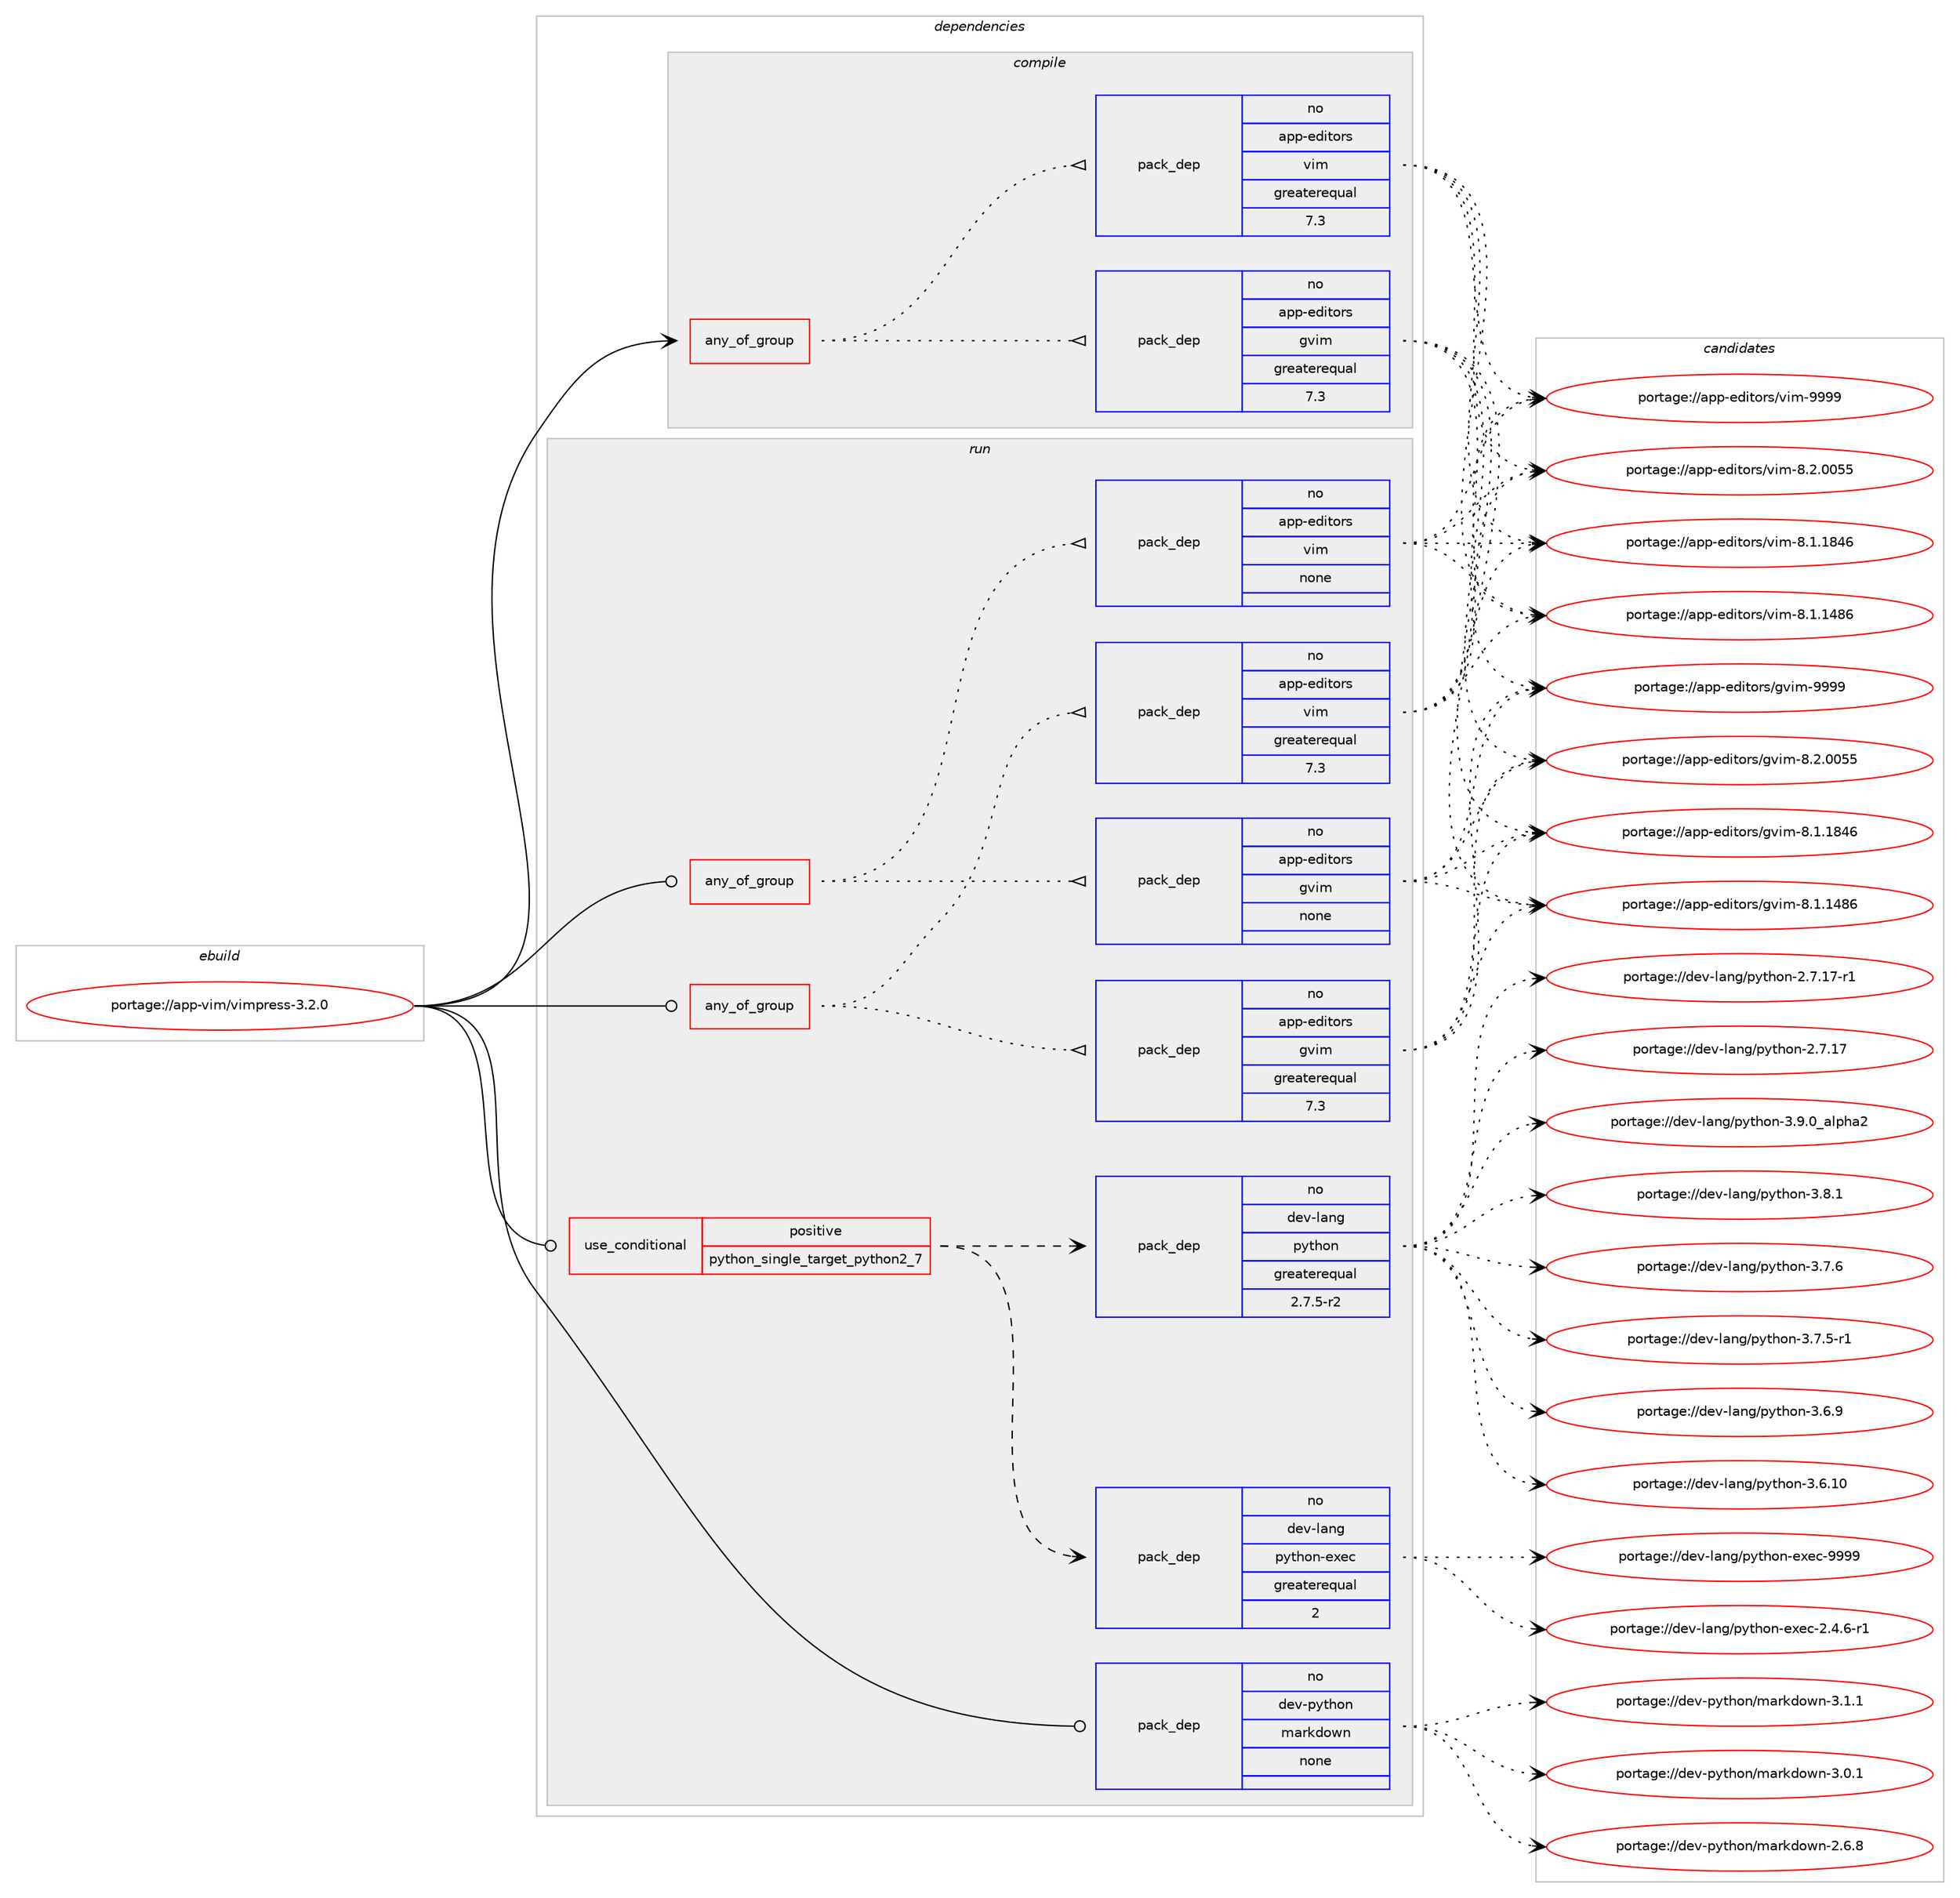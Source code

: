 digraph prolog {

# *************
# Graph options
# *************

newrank=true;
concentrate=true;
compound=true;
graph [rankdir=LR,fontname=Helvetica,fontsize=10,ranksep=1.5];#, ranksep=2.5, nodesep=0.2];
edge  [arrowhead=vee];
node  [fontname=Helvetica,fontsize=10];

# **********
# The ebuild
# **********

subgraph cluster_leftcol {
color=gray;
label=<<i>ebuild</i>>;
id [label="portage://app-vim/vimpress-3.2.0", color=red, width=4, href="../app-vim/vimpress-3.2.0.svg"];
}

# ****************
# The dependencies
# ****************

subgraph cluster_midcol {
color=gray;
label=<<i>dependencies</i>>;
subgraph cluster_compile {
fillcolor="#eeeeee";
style=filled;
label=<<i>compile</i>>;
subgraph any7131 {
dependency588867 [label=<<TABLE BORDER="0" CELLBORDER="1" CELLSPACING="0" CELLPADDING="4"><TR><TD CELLPADDING="10">any_of_group</TD></TR></TABLE>>, shape=none, color=red];subgraph pack442332 {
dependency588868 [label=<<TABLE BORDER="0" CELLBORDER="1" CELLSPACING="0" CELLPADDING="4" WIDTH="220"><TR><TD ROWSPAN="6" CELLPADDING="30">pack_dep</TD></TR><TR><TD WIDTH="110">no</TD></TR><TR><TD>app-editors</TD></TR><TR><TD>vim</TD></TR><TR><TD>greaterequal</TD></TR><TR><TD>7.3</TD></TR></TABLE>>, shape=none, color=blue];
}
dependency588867:e -> dependency588868:w [weight=20,style="dotted",arrowhead="oinv"];
subgraph pack442333 {
dependency588869 [label=<<TABLE BORDER="0" CELLBORDER="1" CELLSPACING="0" CELLPADDING="4" WIDTH="220"><TR><TD ROWSPAN="6" CELLPADDING="30">pack_dep</TD></TR><TR><TD WIDTH="110">no</TD></TR><TR><TD>app-editors</TD></TR><TR><TD>gvim</TD></TR><TR><TD>greaterequal</TD></TR><TR><TD>7.3</TD></TR></TABLE>>, shape=none, color=blue];
}
dependency588867:e -> dependency588869:w [weight=20,style="dotted",arrowhead="oinv"];
}
id:e -> dependency588867:w [weight=20,style="solid",arrowhead="vee"];
}
subgraph cluster_compileandrun {
fillcolor="#eeeeee";
style=filled;
label=<<i>compile and run</i>>;
}
subgraph cluster_run {
fillcolor="#eeeeee";
style=filled;
label=<<i>run</i>>;
subgraph any7132 {
dependency588870 [label=<<TABLE BORDER="0" CELLBORDER="1" CELLSPACING="0" CELLPADDING="4"><TR><TD CELLPADDING="10">any_of_group</TD></TR></TABLE>>, shape=none, color=red];subgraph pack442334 {
dependency588871 [label=<<TABLE BORDER="0" CELLBORDER="1" CELLSPACING="0" CELLPADDING="4" WIDTH="220"><TR><TD ROWSPAN="6" CELLPADDING="30">pack_dep</TD></TR><TR><TD WIDTH="110">no</TD></TR><TR><TD>app-editors</TD></TR><TR><TD>vim</TD></TR><TR><TD>greaterequal</TD></TR><TR><TD>7.3</TD></TR></TABLE>>, shape=none, color=blue];
}
dependency588870:e -> dependency588871:w [weight=20,style="dotted",arrowhead="oinv"];
subgraph pack442335 {
dependency588872 [label=<<TABLE BORDER="0" CELLBORDER="1" CELLSPACING="0" CELLPADDING="4" WIDTH="220"><TR><TD ROWSPAN="6" CELLPADDING="30">pack_dep</TD></TR><TR><TD WIDTH="110">no</TD></TR><TR><TD>app-editors</TD></TR><TR><TD>gvim</TD></TR><TR><TD>greaterequal</TD></TR><TR><TD>7.3</TD></TR></TABLE>>, shape=none, color=blue];
}
dependency588870:e -> dependency588872:w [weight=20,style="dotted",arrowhead="oinv"];
}
id:e -> dependency588870:w [weight=20,style="solid",arrowhead="odot"];
subgraph any7133 {
dependency588873 [label=<<TABLE BORDER="0" CELLBORDER="1" CELLSPACING="0" CELLPADDING="4"><TR><TD CELLPADDING="10">any_of_group</TD></TR></TABLE>>, shape=none, color=red];subgraph pack442336 {
dependency588874 [label=<<TABLE BORDER="0" CELLBORDER="1" CELLSPACING="0" CELLPADDING="4" WIDTH="220"><TR><TD ROWSPAN="6" CELLPADDING="30">pack_dep</TD></TR><TR><TD WIDTH="110">no</TD></TR><TR><TD>app-editors</TD></TR><TR><TD>vim</TD></TR><TR><TD>none</TD></TR><TR><TD></TD></TR></TABLE>>, shape=none, color=blue];
}
dependency588873:e -> dependency588874:w [weight=20,style="dotted",arrowhead="oinv"];
subgraph pack442337 {
dependency588875 [label=<<TABLE BORDER="0" CELLBORDER="1" CELLSPACING="0" CELLPADDING="4" WIDTH="220"><TR><TD ROWSPAN="6" CELLPADDING="30">pack_dep</TD></TR><TR><TD WIDTH="110">no</TD></TR><TR><TD>app-editors</TD></TR><TR><TD>gvim</TD></TR><TR><TD>none</TD></TR><TR><TD></TD></TR></TABLE>>, shape=none, color=blue];
}
dependency588873:e -> dependency588875:w [weight=20,style="dotted",arrowhead="oinv"];
}
id:e -> dependency588873:w [weight=20,style="solid",arrowhead="odot"];
subgraph cond139143 {
dependency588876 [label=<<TABLE BORDER="0" CELLBORDER="1" CELLSPACING="0" CELLPADDING="4"><TR><TD ROWSPAN="3" CELLPADDING="10">use_conditional</TD></TR><TR><TD>positive</TD></TR><TR><TD>python_single_target_python2_7</TD></TR></TABLE>>, shape=none, color=red];
subgraph pack442338 {
dependency588877 [label=<<TABLE BORDER="0" CELLBORDER="1" CELLSPACING="0" CELLPADDING="4" WIDTH="220"><TR><TD ROWSPAN="6" CELLPADDING="30">pack_dep</TD></TR><TR><TD WIDTH="110">no</TD></TR><TR><TD>dev-lang</TD></TR><TR><TD>python</TD></TR><TR><TD>greaterequal</TD></TR><TR><TD>2.7.5-r2</TD></TR></TABLE>>, shape=none, color=blue];
}
dependency588876:e -> dependency588877:w [weight=20,style="dashed",arrowhead="vee"];
subgraph pack442339 {
dependency588878 [label=<<TABLE BORDER="0" CELLBORDER="1" CELLSPACING="0" CELLPADDING="4" WIDTH="220"><TR><TD ROWSPAN="6" CELLPADDING="30">pack_dep</TD></TR><TR><TD WIDTH="110">no</TD></TR><TR><TD>dev-lang</TD></TR><TR><TD>python-exec</TD></TR><TR><TD>greaterequal</TD></TR><TR><TD>2</TD></TR></TABLE>>, shape=none, color=blue];
}
dependency588876:e -> dependency588878:w [weight=20,style="dashed",arrowhead="vee"];
}
id:e -> dependency588876:w [weight=20,style="solid",arrowhead="odot"];
subgraph pack442340 {
dependency588879 [label=<<TABLE BORDER="0" CELLBORDER="1" CELLSPACING="0" CELLPADDING="4" WIDTH="220"><TR><TD ROWSPAN="6" CELLPADDING="30">pack_dep</TD></TR><TR><TD WIDTH="110">no</TD></TR><TR><TD>dev-python</TD></TR><TR><TD>markdown</TD></TR><TR><TD>none</TD></TR><TR><TD></TD></TR></TABLE>>, shape=none, color=blue];
}
id:e -> dependency588879:w [weight=20,style="solid",arrowhead="odot"];
}
}

# **************
# The candidates
# **************

subgraph cluster_choices {
rank=same;
color=gray;
label=<<i>candidates</i>>;

subgraph choice442332 {
color=black;
nodesep=1;
choice9711211245101100105116111114115471181051094557575757 [label="portage://app-editors/vim-9999", color=red, width=4,href="../app-editors/vim-9999.svg"];
choice971121124510110010511611111411547118105109455646504648485353 [label="portage://app-editors/vim-8.2.0055", color=red, width=4,href="../app-editors/vim-8.2.0055.svg"];
choice971121124510110010511611111411547118105109455646494649565254 [label="portage://app-editors/vim-8.1.1846", color=red, width=4,href="../app-editors/vim-8.1.1846.svg"];
choice971121124510110010511611111411547118105109455646494649525654 [label="portage://app-editors/vim-8.1.1486", color=red, width=4,href="../app-editors/vim-8.1.1486.svg"];
dependency588868:e -> choice9711211245101100105116111114115471181051094557575757:w [style=dotted,weight="100"];
dependency588868:e -> choice971121124510110010511611111411547118105109455646504648485353:w [style=dotted,weight="100"];
dependency588868:e -> choice971121124510110010511611111411547118105109455646494649565254:w [style=dotted,weight="100"];
dependency588868:e -> choice971121124510110010511611111411547118105109455646494649525654:w [style=dotted,weight="100"];
}
subgraph choice442333 {
color=black;
nodesep=1;
choice9711211245101100105116111114115471031181051094557575757 [label="portage://app-editors/gvim-9999", color=red, width=4,href="../app-editors/gvim-9999.svg"];
choice971121124510110010511611111411547103118105109455646504648485353 [label="portage://app-editors/gvim-8.2.0055", color=red, width=4,href="../app-editors/gvim-8.2.0055.svg"];
choice971121124510110010511611111411547103118105109455646494649565254 [label="portage://app-editors/gvim-8.1.1846", color=red, width=4,href="../app-editors/gvim-8.1.1846.svg"];
choice971121124510110010511611111411547103118105109455646494649525654 [label="portage://app-editors/gvim-8.1.1486", color=red, width=4,href="../app-editors/gvim-8.1.1486.svg"];
dependency588869:e -> choice9711211245101100105116111114115471031181051094557575757:w [style=dotted,weight="100"];
dependency588869:e -> choice971121124510110010511611111411547103118105109455646504648485353:w [style=dotted,weight="100"];
dependency588869:e -> choice971121124510110010511611111411547103118105109455646494649565254:w [style=dotted,weight="100"];
dependency588869:e -> choice971121124510110010511611111411547103118105109455646494649525654:w [style=dotted,weight="100"];
}
subgraph choice442334 {
color=black;
nodesep=1;
choice9711211245101100105116111114115471181051094557575757 [label="portage://app-editors/vim-9999", color=red, width=4,href="../app-editors/vim-9999.svg"];
choice971121124510110010511611111411547118105109455646504648485353 [label="portage://app-editors/vim-8.2.0055", color=red, width=4,href="../app-editors/vim-8.2.0055.svg"];
choice971121124510110010511611111411547118105109455646494649565254 [label="portage://app-editors/vim-8.1.1846", color=red, width=4,href="../app-editors/vim-8.1.1846.svg"];
choice971121124510110010511611111411547118105109455646494649525654 [label="portage://app-editors/vim-8.1.1486", color=red, width=4,href="../app-editors/vim-8.1.1486.svg"];
dependency588871:e -> choice9711211245101100105116111114115471181051094557575757:w [style=dotted,weight="100"];
dependency588871:e -> choice971121124510110010511611111411547118105109455646504648485353:w [style=dotted,weight="100"];
dependency588871:e -> choice971121124510110010511611111411547118105109455646494649565254:w [style=dotted,weight="100"];
dependency588871:e -> choice971121124510110010511611111411547118105109455646494649525654:w [style=dotted,weight="100"];
}
subgraph choice442335 {
color=black;
nodesep=1;
choice9711211245101100105116111114115471031181051094557575757 [label="portage://app-editors/gvim-9999", color=red, width=4,href="../app-editors/gvim-9999.svg"];
choice971121124510110010511611111411547103118105109455646504648485353 [label="portage://app-editors/gvim-8.2.0055", color=red, width=4,href="../app-editors/gvim-8.2.0055.svg"];
choice971121124510110010511611111411547103118105109455646494649565254 [label="portage://app-editors/gvim-8.1.1846", color=red, width=4,href="../app-editors/gvim-8.1.1846.svg"];
choice971121124510110010511611111411547103118105109455646494649525654 [label="portage://app-editors/gvim-8.1.1486", color=red, width=4,href="../app-editors/gvim-8.1.1486.svg"];
dependency588872:e -> choice9711211245101100105116111114115471031181051094557575757:w [style=dotted,weight="100"];
dependency588872:e -> choice971121124510110010511611111411547103118105109455646504648485353:w [style=dotted,weight="100"];
dependency588872:e -> choice971121124510110010511611111411547103118105109455646494649565254:w [style=dotted,weight="100"];
dependency588872:e -> choice971121124510110010511611111411547103118105109455646494649525654:w [style=dotted,weight="100"];
}
subgraph choice442336 {
color=black;
nodesep=1;
choice9711211245101100105116111114115471181051094557575757 [label="portage://app-editors/vim-9999", color=red, width=4,href="../app-editors/vim-9999.svg"];
choice971121124510110010511611111411547118105109455646504648485353 [label="portage://app-editors/vim-8.2.0055", color=red, width=4,href="../app-editors/vim-8.2.0055.svg"];
choice971121124510110010511611111411547118105109455646494649565254 [label="portage://app-editors/vim-8.1.1846", color=red, width=4,href="../app-editors/vim-8.1.1846.svg"];
choice971121124510110010511611111411547118105109455646494649525654 [label="portage://app-editors/vim-8.1.1486", color=red, width=4,href="../app-editors/vim-8.1.1486.svg"];
dependency588874:e -> choice9711211245101100105116111114115471181051094557575757:w [style=dotted,weight="100"];
dependency588874:e -> choice971121124510110010511611111411547118105109455646504648485353:w [style=dotted,weight="100"];
dependency588874:e -> choice971121124510110010511611111411547118105109455646494649565254:w [style=dotted,weight="100"];
dependency588874:e -> choice971121124510110010511611111411547118105109455646494649525654:w [style=dotted,weight="100"];
}
subgraph choice442337 {
color=black;
nodesep=1;
choice9711211245101100105116111114115471031181051094557575757 [label="portage://app-editors/gvim-9999", color=red, width=4,href="../app-editors/gvim-9999.svg"];
choice971121124510110010511611111411547103118105109455646504648485353 [label="portage://app-editors/gvim-8.2.0055", color=red, width=4,href="../app-editors/gvim-8.2.0055.svg"];
choice971121124510110010511611111411547103118105109455646494649565254 [label="portage://app-editors/gvim-8.1.1846", color=red, width=4,href="../app-editors/gvim-8.1.1846.svg"];
choice971121124510110010511611111411547103118105109455646494649525654 [label="portage://app-editors/gvim-8.1.1486", color=red, width=4,href="../app-editors/gvim-8.1.1486.svg"];
dependency588875:e -> choice9711211245101100105116111114115471031181051094557575757:w [style=dotted,weight="100"];
dependency588875:e -> choice971121124510110010511611111411547103118105109455646504648485353:w [style=dotted,weight="100"];
dependency588875:e -> choice971121124510110010511611111411547103118105109455646494649565254:w [style=dotted,weight="100"];
dependency588875:e -> choice971121124510110010511611111411547103118105109455646494649525654:w [style=dotted,weight="100"];
}
subgraph choice442338 {
color=black;
nodesep=1;
choice10010111845108971101034711212111610411111045514657464895971081121049750 [label="portage://dev-lang/python-3.9.0_alpha2", color=red, width=4,href="../dev-lang/python-3.9.0_alpha2.svg"];
choice100101118451089711010347112121116104111110455146564649 [label="portage://dev-lang/python-3.8.1", color=red, width=4,href="../dev-lang/python-3.8.1.svg"];
choice100101118451089711010347112121116104111110455146554654 [label="portage://dev-lang/python-3.7.6", color=red, width=4,href="../dev-lang/python-3.7.6.svg"];
choice1001011184510897110103471121211161041111104551465546534511449 [label="portage://dev-lang/python-3.7.5-r1", color=red, width=4,href="../dev-lang/python-3.7.5-r1.svg"];
choice100101118451089711010347112121116104111110455146544657 [label="portage://dev-lang/python-3.6.9", color=red, width=4,href="../dev-lang/python-3.6.9.svg"];
choice10010111845108971101034711212111610411111045514654464948 [label="portage://dev-lang/python-3.6.10", color=red, width=4,href="../dev-lang/python-3.6.10.svg"];
choice100101118451089711010347112121116104111110455046554649554511449 [label="portage://dev-lang/python-2.7.17-r1", color=red, width=4,href="../dev-lang/python-2.7.17-r1.svg"];
choice10010111845108971101034711212111610411111045504655464955 [label="portage://dev-lang/python-2.7.17", color=red, width=4,href="../dev-lang/python-2.7.17.svg"];
dependency588877:e -> choice10010111845108971101034711212111610411111045514657464895971081121049750:w [style=dotted,weight="100"];
dependency588877:e -> choice100101118451089711010347112121116104111110455146564649:w [style=dotted,weight="100"];
dependency588877:e -> choice100101118451089711010347112121116104111110455146554654:w [style=dotted,weight="100"];
dependency588877:e -> choice1001011184510897110103471121211161041111104551465546534511449:w [style=dotted,weight="100"];
dependency588877:e -> choice100101118451089711010347112121116104111110455146544657:w [style=dotted,weight="100"];
dependency588877:e -> choice10010111845108971101034711212111610411111045514654464948:w [style=dotted,weight="100"];
dependency588877:e -> choice100101118451089711010347112121116104111110455046554649554511449:w [style=dotted,weight="100"];
dependency588877:e -> choice10010111845108971101034711212111610411111045504655464955:w [style=dotted,weight="100"];
}
subgraph choice442339 {
color=black;
nodesep=1;
choice10010111845108971101034711212111610411111045101120101994557575757 [label="portage://dev-lang/python-exec-9999", color=red, width=4,href="../dev-lang/python-exec-9999.svg"];
choice10010111845108971101034711212111610411111045101120101994550465246544511449 [label="portage://dev-lang/python-exec-2.4.6-r1", color=red, width=4,href="../dev-lang/python-exec-2.4.6-r1.svg"];
dependency588878:e -> choice10010111845108971101034711212111610411111045101120101994557575757:w [style=dotted,weight="100"];
dependency588878:e -> choice10010111845108971101034711212111610411111045101120101994550465246544511449:w [style=dotted,weight="100"];
}
subgraph choice442340 {
color=black;
nodesep=1;
choice100101118451121211161041111104710997114107100111119110455146494649 [label="portage://dev-python/markdown-3.1.1", color=red, width=4,href="../dev-python/markdown-3.1.1.svg"];
choice100101118451121211161041111104710997114107100111119110455146484649 [label="portage://dev-python/markdown-3.0.1", color=red, width=4,href="../dev-python/markdown-3.0.1.svg"];
choice100101118451121211161041111104710997114107100111119110455046544656 [label="portage://dev-python/markdown-2.6.8", color=red, width=4,href="../dev-python/markdown-2.6.8.svg"];
dependency588879:e -> choice100101118451121211161041111104710997114107100111119110455146494649:w [style=dotted,weight="100"];
dependency588879:e -> choice100101118451121211161041111104710997114107100111119110455146484649:w [style=dotted,weight="100"];
dependency588879:e -> choice100101118451121211161041111104710997114107100111119110455046544656:w [style=dotted,weight="100"];
}
}

}
